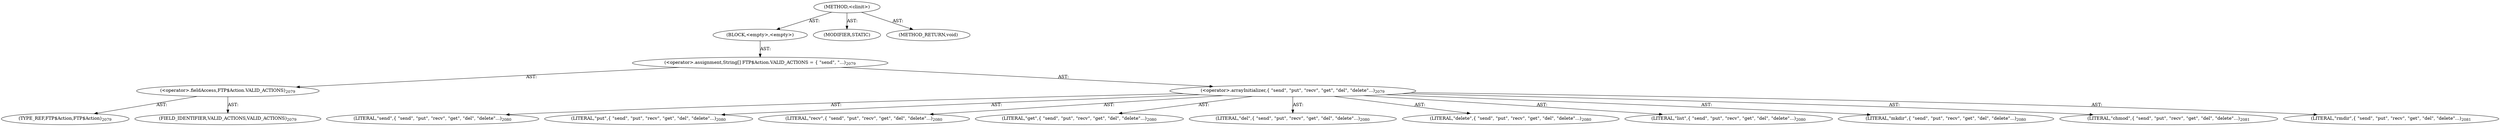 digraph "&lt;clinit&gt;" {  
"111669149772" [label = <(METHOD,&lt;clinit&gt;)> ]
"25769804185" [label = <(BLOCK,&lt;empty&gt;,&lt;empty&gt;)> ]
"30064772735" [label = <(&lt;operator&gt;.assignment,String[] FTP$Action.VALID_ACTIONS = { &quot;send&quot;, &quot;...)<SUB>2079</SUB>> ]
"30064772736" [label = <(&lt;operator&gt;.fieldAccess,FTP$Action.VALID_ACTIONS)<SUB>2079</SUB>> ]
"180388626478" [label = <(TYPE_REF,FTP$Action,FTP$Action)<SUB>2079</SUB>> ]
"55834575222" [label = <(FIELD_IDENTIFIER,VALID_ACTIONS,VALID_ACTIONS)<SUB>2079</SUB>> ]
"30064772737" [label = <(&lt;operator&gt;.arrayInitializer,{ &quot;send&quot;, &quot;put&quot;, &quot;recv&quot;, &quot;get&quot;, &quot;del&quot;, &quot;delete&quot;...)<SUB>2079</SUB>> ]
"90194313493" [label = <(LITERAL,&quot;send&quot;,{ &quot;send&quot;, &quot;put&quot;, &quot;recv&quot;, &quot;get&quot;, &quot;del&quot;, &quot;delete&quot;...)<SUB>2080</SUB>> ]
"90194313494" [label = <(LITERAL,&quot;put&quot;,{ &quot;send&quot;, &quot;put&quot;, &quot;recv&quot;, &quot;get&quot;, &quot;del&quot;, &quot;delete&quot;...)<SUB>2080</SUB>> ]
"90194313495" [label = <(LITERAL,&quot;recv&quot;,{ &quot;send&quot;, &quot;put&quot;, &quot;recv&quot;, &quot;get&quot;, &quot;del&quot;, &quot;delete&quot;...)<SUB>2080</SUB>> ]
"90194313496" [label = <(LITERAL,&quot;get&quot;,{ &quot;send&quot;, &quot;put&quot;, &quot;recv&quot;, &quot;get&quot;, &quot;del&quot;, &quot;delete&quot;...)<SUB>2080</SUB>> ]
"90194313497" [label = <(LITERAL,&quot;del&quot;,{ &quot;send&quot;, &quot;put&quot;, &quot;recv&quot;, &quot;get&quot;, &quot;del&quot;, &quot;delete&quot;...)<SUB>2080</SUB>> ]
"90194313498" [label = <(LITERAL,&quot;delete&quot;,{ &quot;send&quot;, &quot;put&quot;, &quot;recv&quot;, &quot;get&quot;, &quot;del&quot;, &quot;delete&quot;...)<SUB>2080</SUB>> ]
"90194313499" [label = <(LITERAL,&quot;list&quot;,{ &quot;send&quot;, &quot;put&quot;, &quot;recv&quot;, &quot;get&quot;, &quot;del&quot;, &quot;delete&quot;...)<SUB>2080</SUB>> ]
"90194313500" [label = <(LITERAL,&quot;mkdir&quot;,{ &quot;send&quot;, &quot;put&quot;, &quot;recv&quot;, &quot;get&quot;, &quot;del&quot;, &quot;delete&quot;...)<SUB>2080</SUB>> ]
"90194313501" [label = <(LITERAL,&quot;chmod&quot;,{ &quot;send&quot;, &quot;put&quot;, &quot;recv&quot;, &quot;get&quot;, &quot;del&quot;, &quot;delete&quot;...)<SUB>2081</SUB>> ]
"90194313502" [label = <(LITERAL,&quot;rmdir&quot;,{ &quot;send&quot;, &quot;put&quot;, &quot;recv&quot;, &quot;get&quot;, &quot;del&quot;, &quot;delete&quot;...)<SUB>2081</SUB>> ]
"133143986395" [label = <(MODIFIER,STATIC)> ]
"128849018956" [label = <(METHOD_RETURN,void)> ]
  "111669149772" -> "25769804185"  [ label = "AST: "] 
  "111669149772" -> "133143986395"  [ label = "AST: "] 
  "111669149772" -> "128849018956"  [ label = "AST: "] 
  "25769804185" -> "30064772735"  [ label = "AST: "] 
  "30064772735" -> "30064772736"  [ label = "AST: "] 
  "30064772735" -> "30064772737"  [ label = "AST: "] 
  "30064772736" -> "180388626478"  [ label = "AST: "] 
  "30064772736" -> "55834575222"  [ label = "AST: "] 
  "30064772737" -> "90194313493"  [ label = "AST: "] 
  "30064772737" -> "90194313494"  [ label = "AST: "] 
  "30064772737" -> "90194313495"  [ label = "AST: "] 
  "30064772737" -> "90194313496"  [ label = "AST: "] 
  "30064772737" -> "90194313497"  [ label = "AST: "] 
  "30064772737" -> "90194313498"  [ label = "AST: "] 
  "30064772737" -> "90194313499"  [ label = "AST: "] 
  "30064772737" -> "90194313500"  [ label = "AST: "] 
  "30064772737" -> "90194313501"  [ label = "AST: "] 
  "30064772737" -> "90194313502"  [ label = "AST: "] 
}
